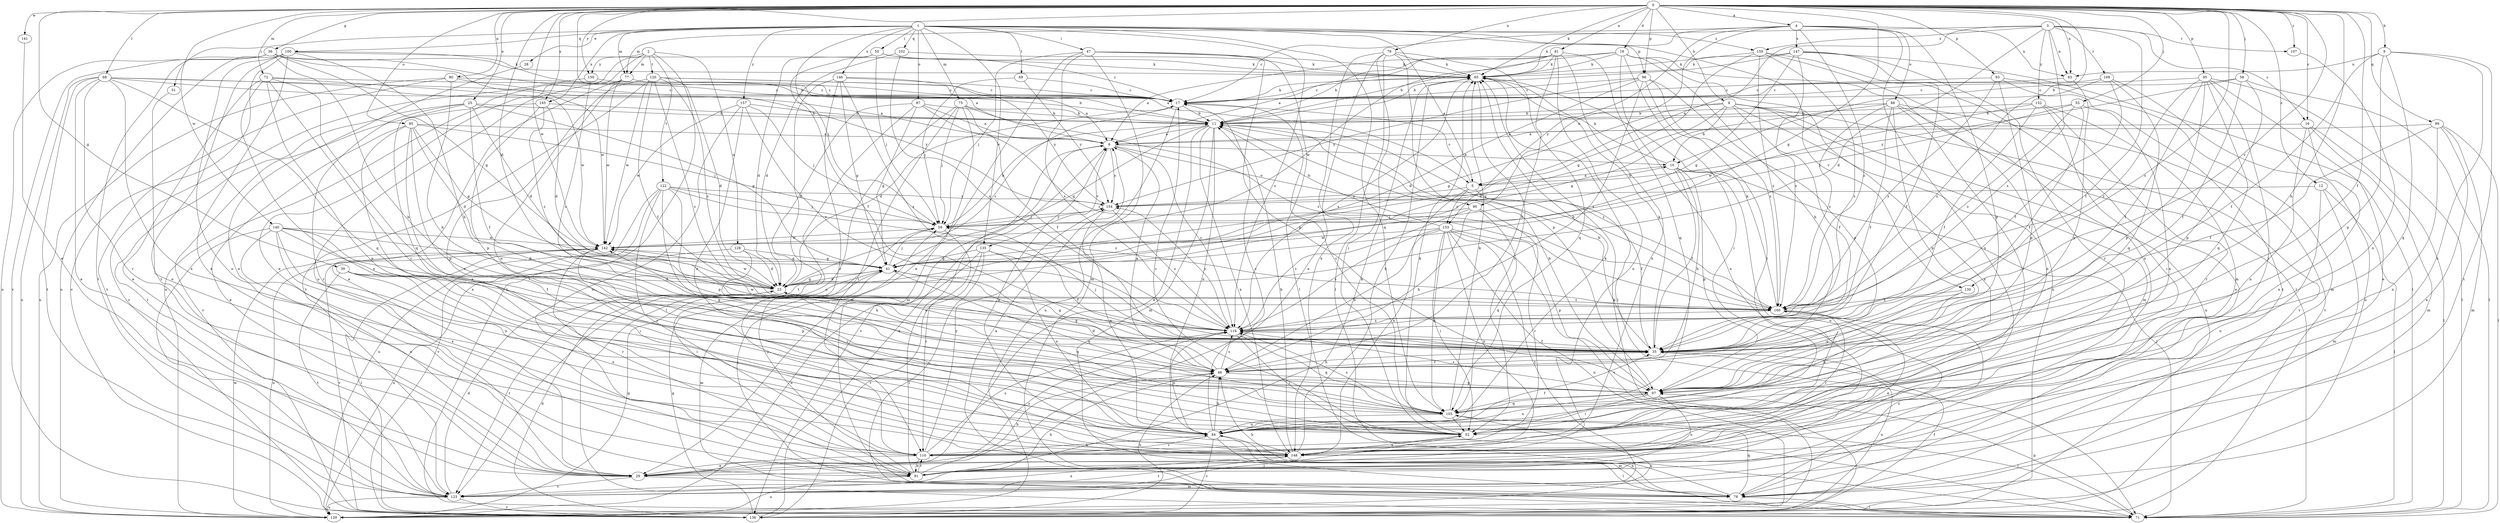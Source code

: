 strict digraph  {
0;
1;
2;
3;
4;
5;
6;
8;
9;
10;
11;
12;
16;
17;
18;
23;
25;
28;
29;
35;
36;
39;
41;
46;
47;
50;
51;
52;
55;
58;
59;
65;
68;
69;
71;
72;
75;
77;
78;
79;
80;
81;
83;
84;
85;
87;
88;
90;
91;
93;
95;
96;
97;
99;
100;
102;
103;
107;
109;
110;
116;
120;
122;
123;
128;
129;
130;
135;
136;
140;
141;
142;
145;
146;
147;
148;
150;
152;
153;
154;
157;
159;
160;
0 -> 4  [label=a];
0 -> 5  [label=a];
0 -> 8  [label=b];
0 -> 9  [label=b];
0 -> 10  [label=b];
0 -> 12  [label=c];
0 -> 16  [label=c];
0 -> 18  [label=d];
0 -> 23  [label=d];
0 -> 25  [label=e];
0 -> 35  [label=f];
0 -> 36  [label=g];
0 -> 39  [label=g];
0 -> 41  [label=g];
0 -> 46  [label=h];
0 -> 55  [label=j];
0 -> 58  [label=j];
0 -> 65  [label=k];
0 -> 68  [label=l];
0 -> 72  [label=m];
0 -> 79  [label=n];
0 -> 80  [label=n];
0 -> 81  [label=n];
0 -> 83  [label=n];
0 -> 85  [label=o];
0 -> 93  [label=p];
0 -> 95  [label=p];
0 -> 96  [label=p];
0 -> 99  [label=q];
0 -> 107  [label=r];
0 -> 116  [label=s];
0 -> 130  [label=v];
0 -> 140  [label=w];
0 -> 141  [label=w];
0 -> 142  [label=w];
0 -> 145  [label=x];
0 -> 150  [label=y];
1 -> 5  [label=a];
1 -> 28  [label=e];
1 -> 47  [label=i];
1 -> 50  [label=i];
1 -> 51  [label=i];
1 -> 59  [label=j];
1 -> 69  [label=l];
1 -> 75  [label=m];
1 -> 77  [label=m];
1 -> 87  [label=o];
1 -> 96  [label=p];
1 -> 100  [label=q];
1 -> 102  [label=q];
1 -> 103  [label=q];
1 -> 116  [label=s];
1 -> 130  [label=v];
1 -> 135  [label=v];
1 -> 145  [label=x];
1 -> 146  [label=x];
1 -> 157  [label=z];
1 -> 159  [label=z];
2 -> 29  [label=e];
2 -> 71  [label=l];
2 -> 77  [label=m];
2 -> 120  [label=t];
2 -> 122  [label=t];
2 -> 128  [label=u];
2 -> 129  [label=u];
2 -> 150  [label=y];
3 -> 5  [label=a];
3 -> 16  [label=c];
3 -> 17  [label=c];
3 -> 23  [label=d];
3 -> 35  [label=f];
3 -> 83  [label=n];
3 -> 107  [label=r];
3 -> 109  [label=r];
3 -> 116  [label=s];
3 -> 152  [label=y];
3 -> 159  [label=z];
4 -> 65  [label=k];
4 -> 77  [label=m];
4 -> 83  [label=n];
4 -> 88  [label=o];
4 -> 90  [label=o];
4 -> 97  [label=p];
4 -> 147  [label=x];
4 -> 148  [label=x];
4 -> 153  [label=y];
4 -> 160  [label=z];
5 -> 10  [label=b];
5 -> 17  [label=c];
5 -> 35  [label=f];
5 -> 148  [label=x];
5 -> 153  [label=y];
5 -> 154  [label=y];
6 -> 10  [label=b];
6 -> 90  [label=o];
6 -> 116  [label=s];
6 -> 135  [label=v];
6 -> 136  [label=v];
6 -> 154  [label=y];
8 -> 10  [label=b];
8 -> 11  [label=b];
8 -> 23  [label=d];
8 -> 35  [label=f];
8 -> 41  [label=g];
8 -> 78  [label=m];
8 -> 129  [label=u];
8 -> 136  [label=v];
8 -> 148  [label=x];
9 -> 35  [label=f];
9 -> 83  [label=n];
9 -> 97  [label=p];
9 -> 103  [label=q];
9 -> 123  [label=t];
9 -> 148  [label=x];
10 -> 5  [label=a];
10 -> 35  [label=f];
10 -> 46  [label=h];
10 -> 65  [label=k];
10 -> 71  [label=l];
10 -> 91  [label=o];
10 -> 97  [label=p];
11 -> 6  [label=a];
11 -> 29  [label=e];
11 -> 41  [label=g];
11 -> 78  [label=m];
11 -> 84  [label=n];
11 -> 148  [label=x];
11 -> 160  [label=z];
12 -> 71  [label=l];
12 -> 78  [label=m];
12 -> 91  [label=o];
12 -> 154  [label=y];
16 -> 6  [label=a];
16 -> 71  [label=l];
16 -> 78  [label=m];
16 -> 84  [label=n];
16 -> 148  [label=x];
17 -> 11  [label=b];
17 -> 23  [label=d];
17 -> 65  [label=k];
17 -> 129  [label=u];
18 -> 6  [label=a];
18 -> 11  [label=b];
18 -> 46  [label=h];
18 -> 52  [label=i];
18 -> 65  [label=k];
18 -> 71  [label=l];
18 -> 91  [label=o];
18 -> 129  [label=u];
23 -> 17  [label=c];
23 -> 41  [label=g];
23 -> 103  [label=q];
23 -> 123  [label=t];
23 -> 142  [label=w];
23 -> 160  [label=z];
25 -> 11  [label=b];
25 -> 23  [label=d];
25 -> 35  [label=f];
25 -> 41  [label=g];
25 -> 110  [label=r];
25 -> 123  [label=t];
25 -> 148  [label=x];
28 -> 29  [label=e];
29 -> 46  [label=h];
29 -> 78  [label=m];
29 -> 123  [label=t];
35 -> 11  [label=b];
35 -> 41  [label=g];
35 -> 46  [label=h];
35 -> 59  [label=j];
35 -> 65  [label=k];
35 -> 129  [label=u];
35 -> 142  [label=w];
36 -> 6  [label=a];
36 -> 41  [label=g];
36 -> 46  [label=h];
36 -> 65  [label=k];
36 -> 123  [label=t];
36 -> 129  [label=u];
36 -> 136  [label=v];
36 -> 142  [label=w];
39 -> 23  [label=d];
39 -> 52  [label=i];
39 -> 97  [label=p];
39 -> 123  [label=t];
39 -> 148  [label=x];
41 -> 23  [label=d];
41 -> 59  [label=j];
41 -> 78  [label=m];
41 -> 103  [label=q];
46 -> 6  [label=a];
46 -> 23  [label=d];
46 -> 35  [label=f];
46 -> 41  [label=g];
46 -> 97  [label=p];
46 -> 116  [label=s];
47 -> 29  [label=e];
47 -> 59  [label=j];
47 -> 65  [label=k];
47 -> 71  [label=l];
47 -> 78  [label=m];
47 -> 97  [label=p];
47 -> 116  [label=s];
50 -> 17  [label=c];
50 -> 23  [label=d];
50 -> 35  [label=f];
50 -> 59  [label=j];
50 -> 65  [label=k];
51 -> 91  [label=o];
52 -> 17  [label=c];
52 -> 65  [label=k];
52 -> 148  [label=x];
55 -> 11  [label=b];
55 -> 35  [label=f];
55 -> 59  [label=j];
55 -> 84  [label=n];
55 -> 160  [label=z];
58 -> 17  [label=c];
58 -> 35  [label=f];
58 -> 71  [label=l];
58 -> 97  [label=p];
58 -> 154  [label=y];
59 -> 11  [label=b];
59 -> 110  [label=r];
59 -> 142  [label=w];
59 -> 154  [label=y];
65 -> 17  [label=c];
65 -> 52  [label=i];
65 -> 71  [label=l];
65 -> 116  [label=s];
68 -> 6  [label=a];
68 -> 11  [label=b];
68 -> 17  [label=c];
68 -> 29  [label=e];
68 -> 103  [label=q];
68 -> 110  [label=r];
68 -> 123  [label=t];
68 -> 129  [label=u];
68 -> 148  [label=x];
69 -> 17  [label=c];
69 -> 59  [label=j];
69 -> 154  [label=y];
71 -> 6  [label=a];
71 -> 97  [label=p];
72 -> 17  [label=c];
72 -> 29  [label=e];
72 -> 52  [label=i];
72 -> 84  [label=n];
72 -> 103  [label=q];
72 -> 142  [label=w];
72 -> 148  [label=x];
75 -> 11  [label=b];
75 -> 35  [label=f];
75 -> 59  [label=j];
75 -> 78  [label=m];
75 -> 91  [label=o];
75 -> 110  [label=r];
75 -> 160  [label=z];
77 -> 17  [label=c];
77 -> 29  [label=e];
77 -> 84  [label=n];
77 -> 91  [label=o];
77 -> 142  [label=w];
78 -> 46  [label=h];
78 -> 59  [label=j];
78 -> 71  [label=l];
78 -> 84  [label=n];
78 -> 103  [label=q];
78 -> 160  [label=z];
79 -> 29  [label=e];
79 -> 52  [label=i];
79 -> 65  [label=k];
79 -> 71  [label=l];
79 -> 97  [label=p];
79 -> 103  [label=q];
79 -> 148  [label=x];
80 -> 17  [label=c];
80 -> 46  [label=h];
80 -> 123  [label=t];
80 -> 129  [label=u];
80 -> 154  [label=y];
81 -> 6  [label=a];
81 -> 11  [label=b];
81 -> 46  [label=h];
81 -> 65  [label=k];
81 -> 91  [label=o];
81 -> 103  [label=q];
81 -> 142  [label=w];
81 -> 148  [label=x];
83 -> 17  [label=c];
83 -> 97  [label=p];
84 -> 17  [label=c];
84 -> 35  [label=f];
84 -> 46  [label=h];
84 -> 65  [label=k];
84 -> 71  [label=l];
84 -> 78  [label=m];
84 -> 110  [label=r];
84 -> 136  [label=v];
85 -> 6  [label=a];
85 -> 23  [label=d];
85 -> 29  [label=e];
85 -> 41  [label=g];
85 -> 52  [label=i];
85 -> 59  [label=j];
85 -> 97  [label=p];
85 -> 148  [label=x];
87 -> 6  [label=a];
87 -> 11  [label=b];
87 -> 23  [label=d];
87 -> 41  [label=g];
87 -> 71  [label=l];
87 -> 160  [label=z];
88 -> 11  [label=b];
88 -> 35  [label=f];
88 -> 41  [label=g];
88 -> 52  [label=i];
88 -> 84  [label=n];
88 -> 97  [label=p];
88 -> 136  [label=v];
88 -> 160  [label=z];
90 -> 46  [label=h];
90 -> 59  [label=j];
90 -> 103  [label=q];
90 -> 110  [label=r];
90 -> 116  [label=s];
91 -> 6  [label=a];
91 -> 59  [label=j];
91 -> 65  [label=k];
91 -> 110  [label=r];
91 -> 116  [label=s];
91 -> 129  [label=u];
93 -> 17  [label=c];
93 -> 78  [label=m];
93 -> 97  [label=p];
93 -> 123  [label=t];
93 -> 160  [label=z];
95 -> 17  [label=c];
95 -> 29  [label=e];
95 -> 35  [label=f];
95 -> 52  [label=i];
95 -> 71  [label=l];
95 -> 97  [label=p];
95 -> 103  [label=q];
95 -> 160  [label=z];
96 -> 17  [label=c];
96 -> 23  [label=d];
96 -> 52  [label=i];
96 -> 97  [label=p];
96 -> 116  [label=s];
96 -> 154  [label=y];
96 -> 160  [label=z];
97 -> 11  [label=b];
97 -> 52  [label=i];
97 -> 84  [label=n];
97 -> 91  [label=o];
97 -> 103  [label=q];
97 -> 116  [label=s];
99 -> 6  [label=a];
99 -> 29  [label=e];
99 -> 35  [label=f];
99 -> 71  [label=l];
99 -> 78  [label=m];
99 -> 148  [label=x];
100 -> 11  [label=b];
100 -> 29  [label=e];
100 -> 46  [label=h];
100 -> 65  [label=k];
100 -> 91  [label=o];
100 -> 123  [label=t];
100 -> 129  [label=u];
100 -> 136  [label=v];
102 -> 23  [label=d];
102 -> 65  [label=k];
102 -> 116  [label=s];
103 -> 17  [label=c];
103 -> 52  [label=i];
103 -> 65  [label=k];
103 -> 71  [label=l];
103 -> 84  [label=n];
103 -> 116  [label=s];
103 -> 129  [label=u];
107 -> 84  [label=n];
109 -> 17  [label=c];
109 -> 35  [label=f];
109 -> 103  [label=q];
109 -> 129  [label=u];
109 -> 160  [label=z];
110 -> 29  [label=e];
110 -> 84  [label=n];
110 -> 91  [label=o];
110 -> 116  [label=s];
110 -> 154  [label=y];
116 -> 35  [label=f];
116 -> 52  [label=i];
116 -> 84  [label=n];
116 -> 103  [label=q];
116 -> 142  [label=w];
116 -> 154  [label=y];
120 -> 17  [label=c];
120 -> 23  [label=d];
120 -> 35  [label=f];
120 -> 116  [label=s];
120 -> 123  [label=t];
120 -> 142  [label=w];
120 -> 148  [label=x];
120 -> 154  [label=y];
120 -> 160  [label=z];
122 -> 59  [label=j];
122 -> 97  [label=p];
122 -> 103  [label=q];
122 -> 110  [label=r];
122 -> 129  [label=u];
122 -> 136  [label=v];
122 -> 154  [label=y];
122 -> 160  [label=z];
123 -> 23  [label=d];
123 -> 46  [label=h];
123 -> 52  [label=i];
123 -> 129  [label=u];
123 -> 136  [label=v];
123 -> 148  [label=x];
128 -> 23  [label=d];
128 -> 41  [label=g];
128 -> 46  [label=h];
128 -> 129  [label=u];
129 -> 35  [label=f];
129 -> 41  [label=g];
129 -> 142  [label=w];
130 -> 84  [label=n];
130 -> 97  [label=p];
130 -> 160  [label=z];
135 -> 35  [label=f];
135 -> 41  [label=g];
135 -> 71  [label=l];
135 -> 84  [label=n];
135 -> 129  [label=u];
135 -> 136  [label=v];
136 -> 6  [label=a];
136 -> 23  [label=d];
136 -> 41  [label=g];
136 -> 46  [label=h];
136 -> 65  [label=k];
140 -> 23  [label=d];
140 -> 35  [label=f];
140 -> 52  [label=i];
140 -> 84  [label=n];
140 -> 91  [label=o];
140 -> 123  [label=t];
140 -> 142  [label=w];
140 -> 148  [label=x];
141 -> 29  [label=e];
142 -> 41  [label=g];
142 -> 52  [label=i];
142 -> 71  [label=l];
142 -> 110  [label=r];
142 -> 129  [label=u];
142 -> 136  [label=v];
145 -> 11  [label=b];
145 -> 23  [label=d];
145 -> 97  [label=p];
145 -> 136  [label=v];
145 -> 160  [label=z];
146 -> 6  [label=a];
146 -> 17  [label=c];
146 -> 41  [label=g];
146 -> 110  [label=r];
146 -> 116  [label=s];
146 -> 123  [label=t];
147 -> 11  [label=b];
147 -> 35  [label=f];
147 -> 41  [label=g];
147 -> 65  [label=k];
147 -> 71  [label=l];
147 -> 110  [label=r];
147 -> 160  [label=z];
148 -> 6  [label=a];
148 -> 11  [label=b];
148 -> 65  [label=k];
148 -> 123  [label=t];
150 -> 17  [label=c];
150 -> 116  [label=s];
150 -> 136  [label=v];
152 -> 11  [label=b];
152 -> 35  [label=f];
152 -> 52  [label=i];
152 -> 91  [label=o];
152 -> 110  [label=r];
152 -> 142  [label=w];
153 -> 11  [label=b];
153 -> 46  [label=h];
153 -> 52  [label=i];
153 -> 97  [label=p];
153 -> 103  [label=q];
153 -> 116  [label=s];
153 -> 123  [label=t];
153 -> 129  [label=u];
153 -> 136  [label=v];
153 -> 142  [label=w];
153 -> 148  [label=x];
154 -> 59  [label=j];
154 -> 84  [label=n];
154 -> 116  [label=s];
157 -> 11  [label=b];
157 -> 59  [label=j];
157 -> 84  [label=n];
157 -> 91  [label=o];
157 -> 116  [label=s];
157 -> 142  [label=w];
159 -> 41  [label=g];
159 -> 65  [label=k];
159 -> 78  [label=m];
159 -> 116  [label=s];
159 -> 148  [label=x];
159 -> 160  [label=z];
160 -> 11  [label=b];
160 -> 29  [label=e];
160 -> 65  [label=k];
160 -> 110  [label=r];
160 -> 116  [label=s];
}
